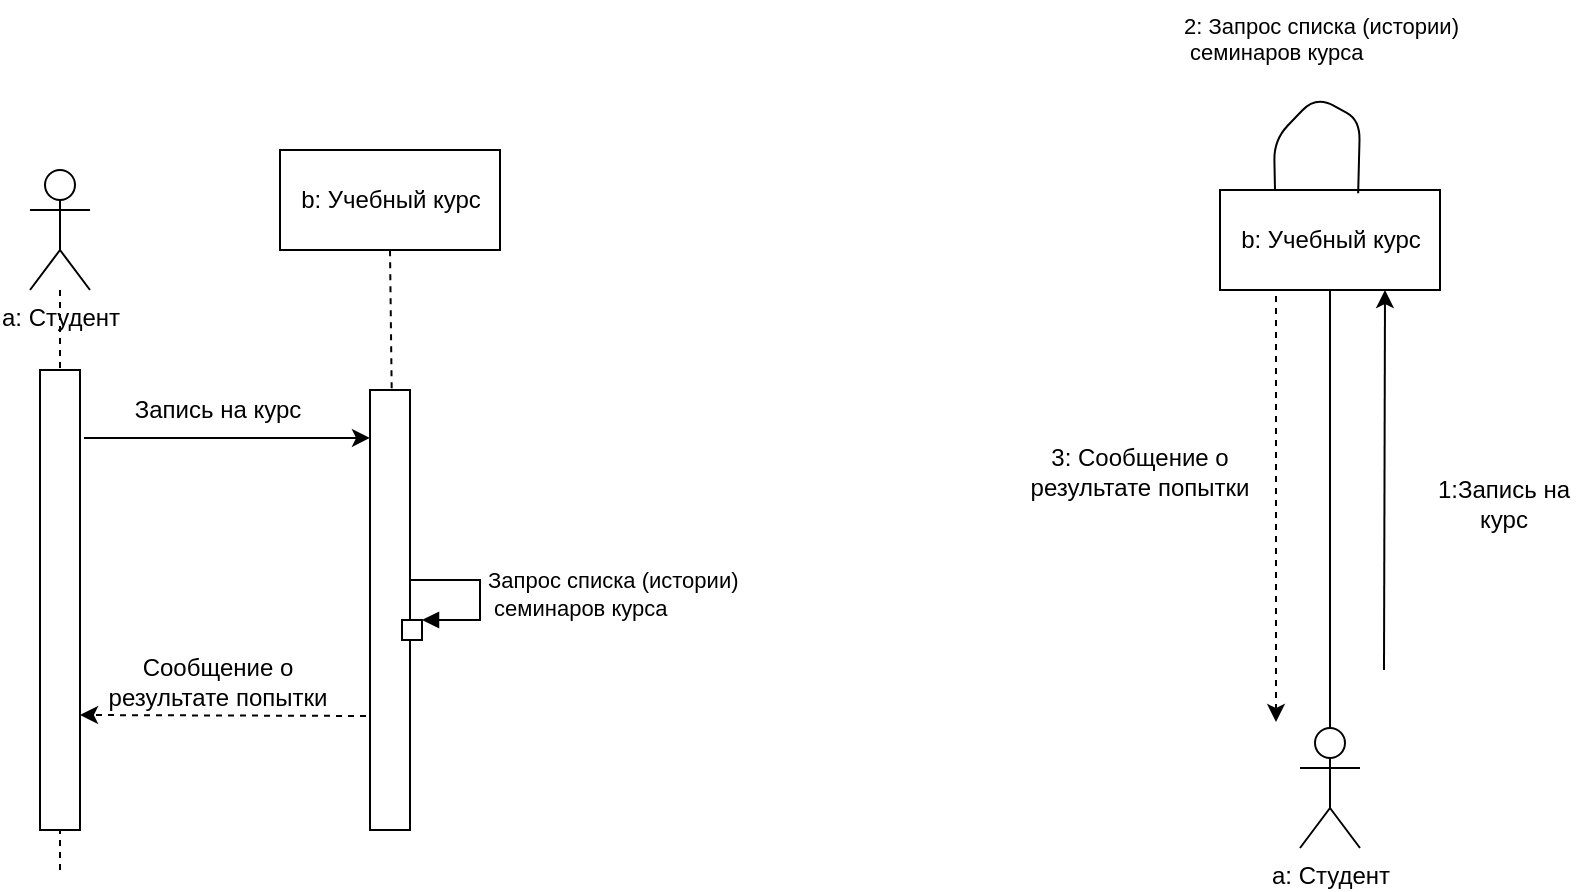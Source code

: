 <mxfile version="14.5.1" type="github">
  <diagram name="Page-1" id="13e1069c-82ec-6db2-03f1-153e76fe0fe0">
    <mxGraphModel dx="1422" dy="762" grid="0" gridSize="8" guides="1" tooltips="1" connect="1" arrows="1" fold="1" page="0" pageScale="1" pageWidth="1100" pageHeight="850" background="#ffffff" math="0" shadow="0">
      <root>
        <mxCell id="0" />
        <mxCell id="1" parent="0" />
        <mxCell id="SPC90-Vw6357-PJYSrUA-3" value="" style="edgeStyle=orthogonalEdgeStyle;rounded=0;orthogonalLoop=1;jettySize=auto;html=1;endArrow=none;endFill=0;dashed=1;" edge="1" parent="1" source="SPC90-Vw6357-PJYSrUA-1" target="SPC90-Vw6357-PJYSrUA-2">
          <mxGeometry relative="1" as="geometry" />
        </mxCell>
        <mxCell id="SPC90-Vw6357-PJYSrUA-1" value="а: Студент" style="shape=umlActor;verticalLabelPosition=bottom;verticalAlign=top;html=1;outlineConnect=0;" vertex="1" parent="1">
          <mxGeometry x="230" y="250" width="30" height="60" as="geometry" />
        </mxCell>
        <mxCell id="SPC90-Vw6357-PJYSrUA-2" value="" style="rounded=0;whiteSpace=wrap;html=1;" vertex="1" parent="1">
          <mxGeometry x="235" y="350" width="20" height="230" as="geometry" />
        </mxCell>
        <mxCell id="SPC90-Vw6357-PJYSrUA-4" value="" style="endArrow=none;dashed=1;html=1;strokeWidth=1;entryX=0.5;entryY=1;entryDx=0;entryDy=0;jumpSize=4;" edge="1" parent="1" target="SPC90-Vw6357-PJYSrUA-2">
          <mxGeometry width="50" height="50" relative="1" as="geometry">
            <mxPoint x="245" y="600" as="sourcePoint" />
            <mxPoint x="270" y="460" as="targetPoint" />
          </mxGeometry>
        </mxCell>
        <mxCell id="SPC90-Vw6357-PJYSrUA-5" value="" style="html=1;points=[];perimeter=orthogonalPerimeter;" vertex="1" parent="1">
          <mxGeometry x="400" y="360" width="20" height="220" as="geometry" />
        </mxCell>
        <mxCell id="SPC90-Vw6357-PJYSrUA-6" value="b: Учебный курс" style="html=1;" vertex="1" parent="1">
          <mxGeometry x="355" y="240" width="110" height="50" as="geometry" />
        </mxCell>
        <mxCell id="SPC90-Vw6357-PJYSrUA-7" value="" style="html=1;points=[];perimeter=orthogonalPerimeter;" vertex="1" parent="1">
          <mxGeometry x="416" y="475" width="10" height="10" as="geometry" />
        </mxCell>
        <mxCell id="SPC90-Vw6357-PJYSrUA-8" value="&lt;div&gt;Запрос списка (истории)&lt;/div&gt;&lt;div&gt;&amp;nbsp;семинаров курса&lt;/div&gt;" style="edgeStyle=orthogonalEdgeStyle;html=1;align=left;spacingLeft=2;endArrow=block;rounded=0;entryX=1;entryY=0;strokeWidth=1;exitX=0.999;exitY=0.432;exitDx=0;exitDy=0;exitPerimeter=0;" edge="1" target="SPC90-Vw6357-PJYSrUA-7" parent="1" source="SPC90-Vw6357-PJYSrUA-5">
          <mxGeometry relative="1" as="geometry">
            <mxPoint x="425" y="455" as="sourcePoint" />
            <Array as="points">
              <mxPoint x="455" y="455" />
              <mxPoint x="455" y="475" />
            </Array>
          </mxGeometry>
        </mxCell>
        <mxCell id="SPC90-Vw6357-PJYSrUA-9" value="" style="endArrow=none;dashed=1;html=1;strokeWidth=1;entryX=0.5;entryY=1;entryDx=0;entryDy=0;exitX=0.542;exitY=-0.004;exitDx=0;exitDy=0;exitPerimeter=0;" edge="1" parent="1" source="SPC90-Vw6357-PJYSrUA-5" target="SPC90-Vw6357-PJYSrUA-6">
          <mxGeometry width="50" height="50" relative="1" as="geometry">
            <mxPoint x="512" y="482" as="sourcePoint" />
            <mxPoint x="562" y="432" as="targetPoint" />
          </mxGeometry>
        </mxCell>
        <mxCell id="SPC90-Vw6357-PJYSrUA-10" value="" style="endArrow=classic;html=1;strokeWidth=1;entryX=0;entryY=0.109;entryDx=0;entryDy=0;entryPerimeter=0;" edge="1" parent="1" target="SPC90-Vw6357-PJYSrUA-5">
          <mxGeometry width="50" height="50" relative="1" as="geometry">
            <mxPoint x="257" y="384" as="sourcePoint" />
            <mxPoint x="450" y="424" as="targetPoint" />
          </mxGeometry>
        </mxCell>
        <mxCell id="SPC90-Vw6357-PJYSrUA-11" value="" style="endArrow=classic;html=1;strokeWidth=1;entryX=1;entryY=0.75;entryDx=0;entryDy=0;dashed=1;" edge="1" parent="1" target="SPC90-Vw6357-PJYSrUA-2">
          <mxGeometry width="50" height="50" relative="1" as="geometry">
            <mxPoint x="398" y="523" as="sourcePoint" />
            <mxPoint x="450" y="424" as="targetPoint" />
          </mxGeometry>
        </mxCell>
        <mxCell id="SPC90-Vw6357-PJYSrUA-12" value="Запись на курс" style="text;html=1;strokeColor=none;fillColor=none;align=center;verticalAlign=middle;whiteSpace=wrap;rounded=0;" vertex="1" parent="1">
          <mxGeometry x="280" y="360" width="88" height="20" as="geometry" />
        </mxCell>
        <mxCell id="SPC90-Vw6357-PJYSrUA-13" value="Сообщение о результате попытки" style="text;html=1;strokeColor=none;fillColor=none;align=center;verticalAlign=middle;whiteSpace=wrap;rounded=0;" vertex="1" parent="1">
          <mxGeometry x="268" y="496" width="112" height="20" as="geometry" />
        </mxCell>
        <mxCell id="SPC90-Vw6357-PJYSrUA-14" value="а: Студент" style="shape=umlActor;verticalLabelPosition=bottom;verticalAlign=top;html=1;outlineConnect=0;" vertex="1" parent="1">
          <mxGeometry x="865" y="529" width="30" height="60" as="geometry" />
        </mxCell>
        <mxCell id="SPC90-Vw6357-PJYSrUA-15" value="b: Учебный курс" style="html=1;" vertex="1" parent="1">
          <mxGeometry x="825" y="260" width="110" height="50" as="geometry" />
        </mxCell>
        <mxCell id="SPC90-Vw6357-PJYSrUA-17" value="" style="endArrow=none;html=1;strokeWidth=1;entryX=0.5;entryY=1;entryDx=0;entryDy=0;exitX=0.5;exitY=0;exitDx=0;exitDy=0;exitPerimeter=0;" edge="1" parent="1" source="SPC90-Vw6357-PJYSrUA-14" target="SPC90-Vw6357-PJYSrUA-15">
          <mxGeometry width="50" height="50" relative="1" as="geometry">
            <mxPoint x="763" y="440" as="sourcePoint" />
            <mxPoint x="813" y="390" as="targetPoint" />
          </mxGeometry>
        </mxCell>
        <mxCell id="SPC90-Vw6357-PJYSrUA-18" value="" style="endArrow=classic;html=1;strokeWidth=1;entryX=0.75;entryY=1;entryDx=0;entryDy=0;" edge="1" parent="1" target="SPC90-Vw6357-PJYSrUA-15">
          <mxGeometry width="50" height="50" relative="1" as="geometry">
            <mxPoint x="907" y="500" as="sourcePoint" />
            <mxPoint x="1072" y="430.98" as="targetPoint" />
          </mxGeometry>
        </mxCell>
        <mxCell id="SPC90-Vw6357-PJYSrUA-19" value="1:Запись на курс" style="text;html=1;strokeColor=none;fillColor=none;align=center;verticalAlign=middle;whiteSpace=wrap;rounded=0;" vertex="1" parent="1">
          <mxGeometry x="923" y="407" width="88" height="20" as="geometry" />
        </mxCell>
        <mxCell id="SPC90-Vw6357-PJYSrUA-21" value="" style="endArrow=classic;html=1;strokeWidth=1;dashed=1;" edge="1" parent="1">
          <mxGeometry width="50" height="50" relative="1" as="geometry">
            <mxPoint x="853" y="313" as="sourcePoint" />
            <mxPoint x="853" y="526" as="targetPoint" />
          </mxGeometry>
        </mxCell>
        <mxCell id="SPC90-Vw6357-PJYSrUA-22" value="3: Сообщение о результате попытки" style="text;html=1;strokeColor=none;fillColor=none;align=center;verticalAlign=middle;whiteSpace=wrap;rounded=0;" vertex="1" parent="1">
          <mxGeometry x="729" y="391" width="112" height="20" as="geometry" />
        </mxCell>
        <mxCell id="SPC90-Vw6357-PJYSrUA-23" value="" style="endArrow=none;html=1;strokeWidth=1;exitX=0.25;exitY=0;exitDx=0;exitDy=0;entryX=0.628;entryY=0.033;entryDx=0;entryDy=0;entryPerimeter=0;" edge="1" parent="1" source="SPC90-Vw6357-PJYSrUA-15" target="SPC90-Vw6357-PJYSrUA-15">
          <mxGeometry width="50" height="50" relative="1" as="geometry">
            <mxPoint x="763" y="440" as="sourcePoint" />
            <mxPoint x="903" y="256" as="targetPoint" />
            <Array as="points">
              <mxPoint x="852" y="235" />
              <mxPoint x="873" y="213" />
              <mxPoint x="895" y="225" />
            </Array>
          </mxGeometry>
        </mxCell>
        <mxCell id="SPC90-Vw6357-PJYSrUA-24" value="&lt;div style=&quot;color: rgb(0 , 0 , 0) ; font-family: &amp;#34;helvetica&amp;#34; ; font-size: 11px ; font-style: normal ; font-weight: 400 ; letter-spacing: normal ; text-align: left ; text-indent: 0px ; text-transform: none ; word-spacing: 0px&quot;&gt;2: Запрос списка (истории)&lt;/div&gt;&lt;div style=&quot;color: rgb(0 , 0 , 0) ; font-family: &amp;#34;helvetica&amp;#34; ; font-size: 11px ; font-style: normal ; font-weight: 400 ; letter-spacing: normal ; text-align: left ; text-indent: 0px ; text-transform: none ; word-spacing: 0px&quot;&gt;&amp;nbsp;семинаров курса&lt;/div&gt;" style="text;whiteSpace=wrap;html=1;" vertex="1" parent="1">
          <mxGeometry x="805" y="165" width="143" height="40" as="geometry" />
        </mxCell>
      </root>
    </mxGraphModel>
  </diagram>
</mxfile>
